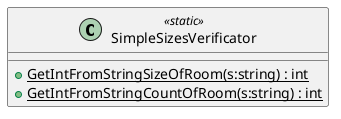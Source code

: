 @startuml
class SimpleSizesVerificator <<static>> {
    + {static} GetIntFromStringSizeOfRoom(s:string) : int
    + {static} GetIntFromStringCountOfRoom(s:string) : int
}
@enduml
